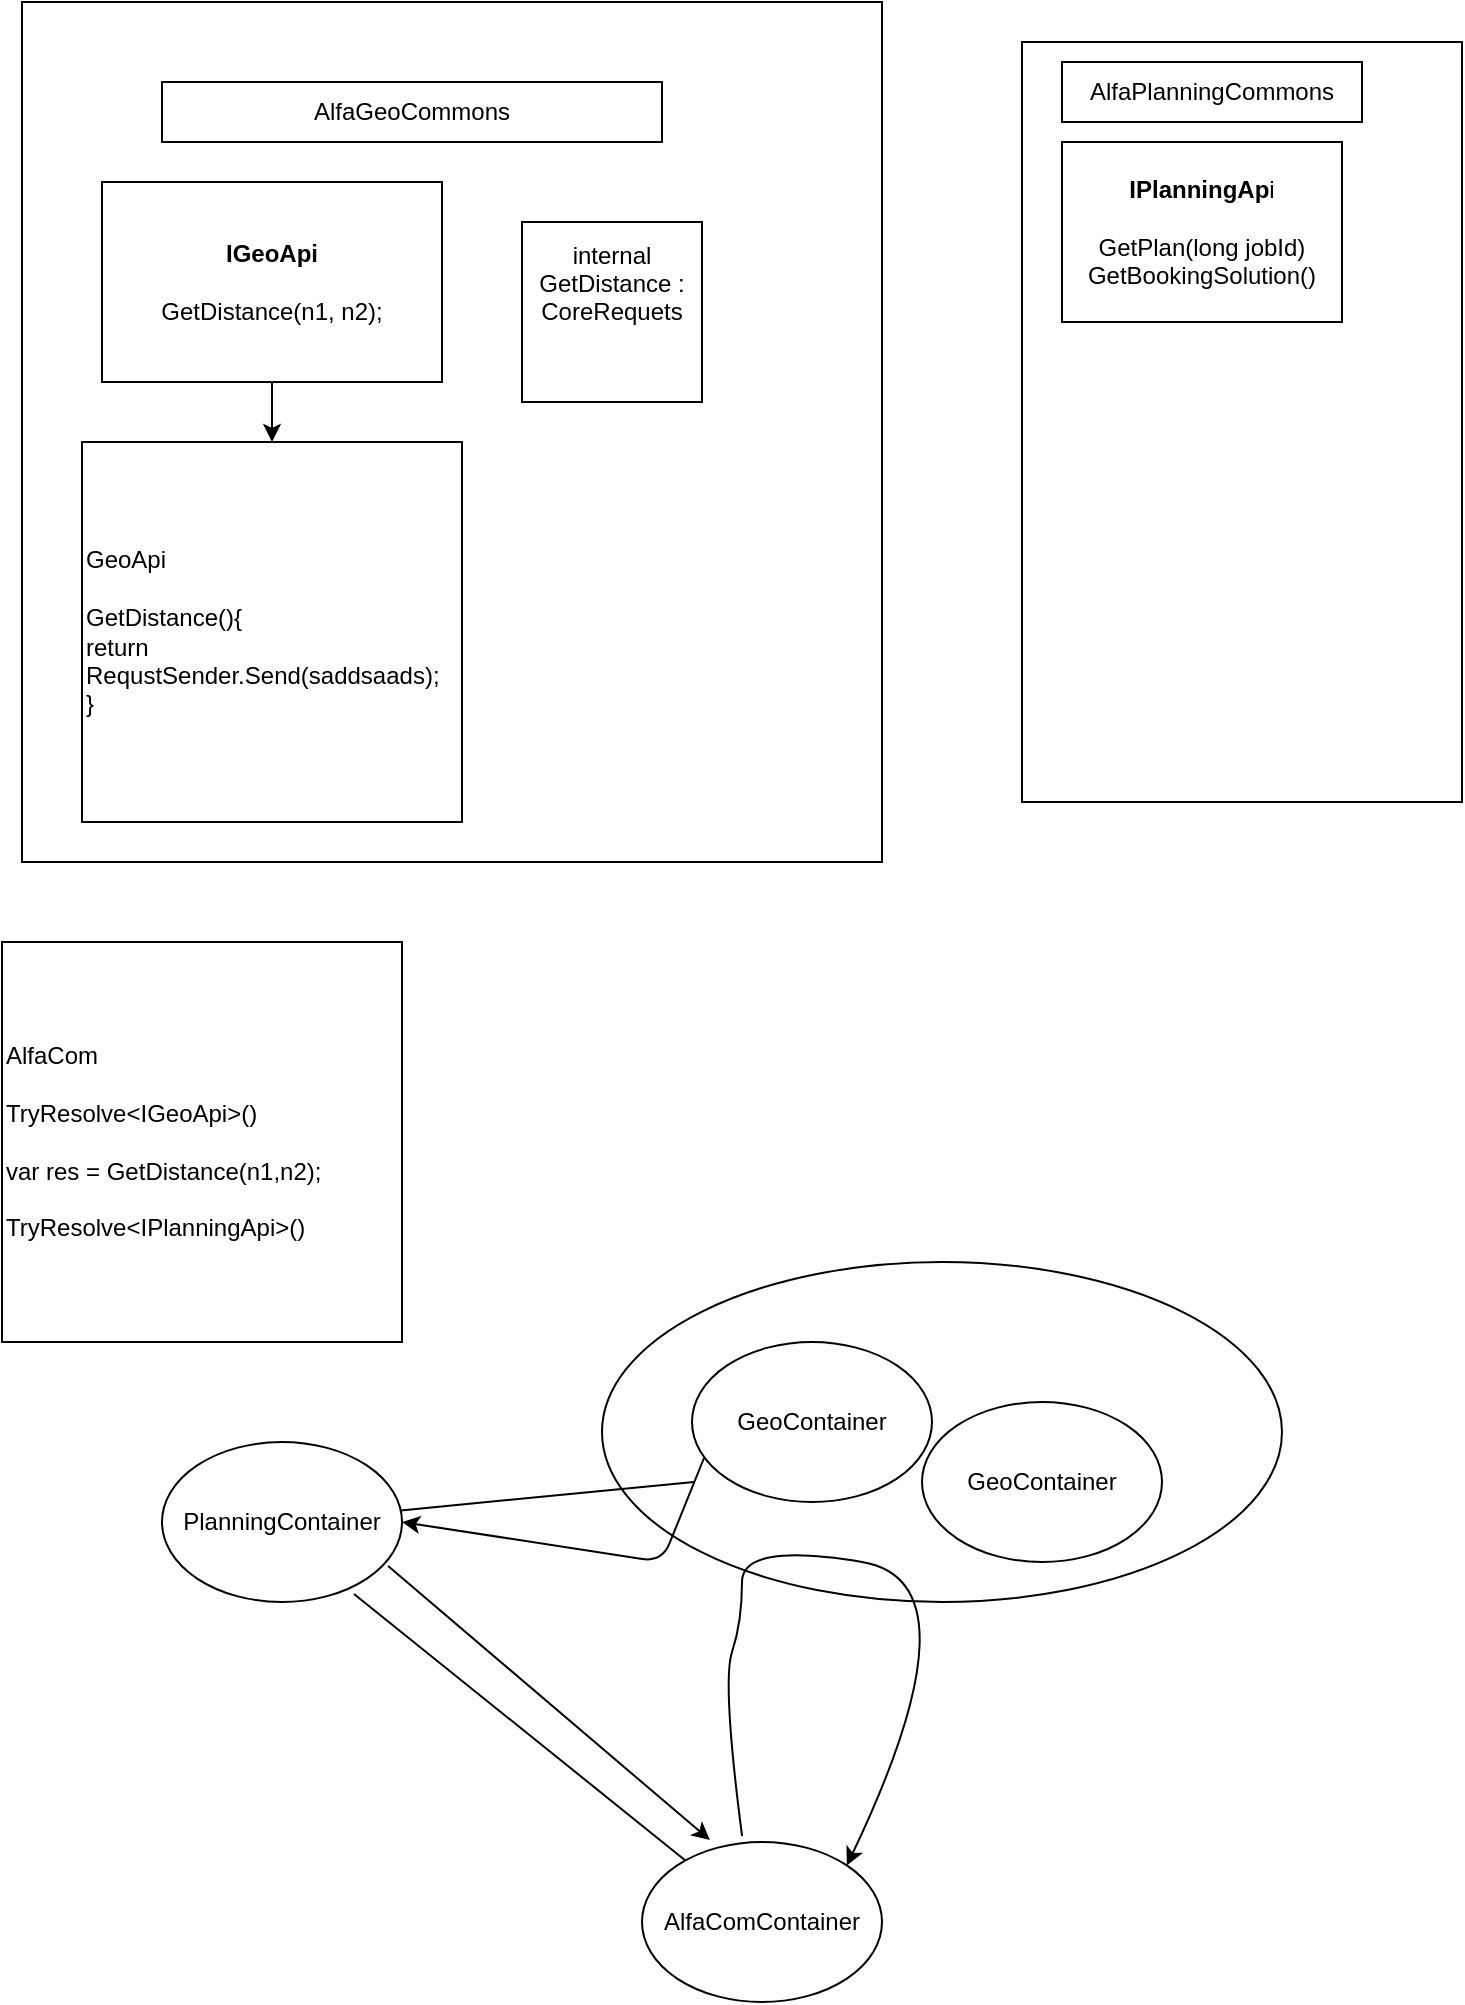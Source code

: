 <mxfile version="13.8.0" type="github">
  <diagram id="N5VnBSdMHWff927y7lot" name="Page-1">
    <mxGraphModel dx="1422" dy="762" grid="1" gridSize="10" guides="1" tooltips="1" connect="1" arrows="1" fold="1" page="1" pageScale="1" pageWidth="850" pageHeight="1100" math="0" shadow="0">
      <root>
        <mxCell id="0" />
        <mxCell id="1" parent="0" />
        <mxCell id="Hx6A5ebDQ5hfNwpZi7ak-25" value="" style="ellipse;whiteSpace=wrap;html=1;" vertex="1" parent="1">
          <mxGeometry x="320" y="670" width="340" height="170" as="geometry" />
        </mxCell>
        <mxCell id="Hx6A5ebDQ5hfNwpZi7ak-9" value="" style="rounded=0;whiteSpace=wrap;html=1;" vertex="1" parent="1">
          <mxGeometry x="530" y="60" width="220" height="380" as="geometry" />
        </mxCell>
        <mxCell id="Hx6A5ebDQ5hfNwpZi7ak-1" value="&lt;b&gt;IPlanningAp&lt;/b&gt;i&lt;br&gt;&lt;br&gt;GetPlan(long jobId)&lt;br&gt;GetBookingSolution()" style="rounded=0;whiteSpace=wrap;html=1;" vertex="1" parent="1">
          <mxGeometry x="550" y="110" width="140" height="90" as="geometry" />
        </mxCell>
        <mxCell id="Hx6A5ebDQ5hfNwpZi7ak-6" value="AlfaCom&lt;br&gt;&lt;br&gt;TryResolve&amp;lt;IGeoApi&amp;gt;()&lt;br&gt;&lt;br&gt;var res = GetDistance(n1,n2);&lt;br&gt;&lt;br&gt;TryResolve&amp;lt;IPlanningApi&amp;gt;()" style="whiteSpace=wrap;html=1;aspect=fixed;align=left;" vertex="1" parent="1">
          <mxGeometry x="20" y="510" width="200" height="200" as="geometry" />
        </mxCell>
        <mxCell id="Hx6A5ebDQ5hfNwpZi7ak-10" value="AlfaPlanningCommons" style="rounded=0;whiteSpace=wrap;html=1;" vertex="1" parent="1">
          <mxGeometry x="550" y="70" width="150" height="30" as="geometry" />
        </mxCell>
        <mxCell id="Hx6A5ebDQ5hfNwpZi7ak-12" value="" style="group" vertex="1" connectable="0" parent="1">
          <mxGeometry x="30" y="40" width="430" height="430" as="geometry" />
        </mxCell>
        <mxCell id="Hx6A5ebDQ5hfNwpZi7ak-7" value="" style="rounded=0;whiteSpace=wrap;html=1;align=left;" vertex="1" parent="Hx6A5ebDQ5hfNwpZi7ak-12">
          <mxGeometry width="430" height="430" as="geometry" />
        </mxCell>
        <mxCell id="Hx6A5ebDQ5hfNwpZi7ak-2" value="&lt;b&gt;IGeoApi&lt;/b&gt;&lt;br&gt;&lt;br&gt;GetDistance(n1, n2);" style="rounded=0;whiteSpace=wrap;html=1;" vertex="1" parent="Hx6A5ebDQ5hfNwpZi7ak-12">
          <mxGeometry x="40" y="90" width="170" height="100" as="geometry" />
        </mxCell>
        <mxCell id="Hx6A5ebDQ5hfNwpZi7ak-3" value="GeoApi&lt;br&gt;&lt;br&gt;GetDistance(){&lt;br&gt;return RequstSender.Send(saddsaads);&lt;br&gt;&lt;div&gt;&lt;span&gt;}&lt;/span&gt;&lt;/div&gt;" style="whiteSpace=wrap;html=1;aspect=fixed;align=left;" vertex="1" parent="Hx6A5ebDQ5hfNwpZi7ak-12">
          <mxGeometry x="30" y="220" width="190" height="190" as="geometry" />
        </mxCell>
        <mxCell id="Hx6A5ebDQ5hfNwpZi7ak-5" style="edgeStyle=orthogonalEdgeStyle;rounded=0;orthogonalLoop=1;jettySize=auto;html=1;exitX=0.5;exitY=1;exitDx=0;exitDy=0;entryX=0.5;entryY=0;entryDx=0;entryDy=0;" edge="1" parent="Hx6A5ebDQ5hfNwpZi7ak-12" source="Hx6A5ebDQ5hfNwpZi7ak-2" target="Hx6A5ebDQ5hfNwpZi7ak-3">
          <mxGeometry relative="1" as="geometry" />
        </mxCell>
        <mxCell id="Hx6A5ebDQ5hfNwpZi7ak-8" value="AlfaGeoCommons" style="rounded=0;whiteSpace=wrap;html=1;" vertex="1" parent="Hx6A5ebDQ5hfNwpZi7ak-12">
          <mxGeometry x="70" y="40" width="250" height="30" as="geometry" />
        </mxCell>
        <mxCell id="Hx6A5ebDQ5hfNwpZi7ak-11" value="internal GetDistance : CoreRequets&lt;br&gt;&lt;br&gt;&lt;br&gt;" style="whiteSpace=wrap;html=1;aspect=fixed;" vertex="1" parent="Hx6A5ebDQ5hfNwpZi7ak-12">
          <mxGeometry x="250" y="110" width="90" height="90" as="geometry" />
        </mxCell>
        <mxCell id="Hx6A5ebDQ5hfNwpZi7ak-13" value="PlanningContainer" style="ellipse;whiteSpace=wrap;html=1;" vertex="1" parent="1">
          <mxGeometry x="100" y="760" width="120" height="80" as="geometry" />
        </mxCell>
        <mxCell id="Hx6A5ebDQ5hfNwpZi7ak-14" value="GeoContainer" style="ellipse;whiteSpace=wrap;html=1;" vertex="1" parent="1">
          <mxGeometry x="365" y="710" width="120" height="80" as="geometry" />
        </mxCell>
        <mxCell id="Hx6A5ebDQ5hfNwpZi7ak-15" value="AlfaComContainer" style="ellipse;whiteSpace=wrap;html=1;" vertex="1" parent="1">
          <mxGeometry x="340" y="960" width="120" height="80" as="geometry" />
        </mxCell>
        <mxCell id="Hx6A5ebDQ5hfNwpZi7ak-16" value="" style="curved=1;endArrow=classic;html=1;exitX=0.417;exitY=-0.037;exitDx=0;exitDy=0;exitPerimeter=0;entryX=1;entryY=0;entryDx=0;entryDy=0;" edge="1" parent="1" source="Hx6A5ebDQ5hfNwpZi7ak-15" target="Hx6A5ebDQ5hfNwpZi7ak-15">
          <mxGeometry width="50" height="50" relative="1" as="geometry">
            <mxPoint x="400" y="810" as="sourcePoint" />
            <mxPoint x="450" y="760" as="targetPoint" />
            <Array as="points">
              <mxPoint x="380" y="880" />
              <mxPoint x="390" y="850" />
              <mxPoint x="390" y="810" />
              <mxPoint x="510" y="830" />
            </Array>
          </mxGeometry>
        </mxCell>
        <mxCell id="Hx6A5ebDQ5hfNwpZi7ak-18" value="" style="endArrow=classic;html=1;entryX=0.283;entryY=-0.012;entryDx=0;entryDy=0;entryPerimeter=0;exitX=0.942;exitY=0.775;exitDx=0;exitDy=0;exitPerimeter=0;" edge="1" parent="1" source="Hx6A5ebDQ5hfNwpZi7ak-13" target="Hx6A5ebDQ5hfNwpZi7ak-15">
          <mxGeometry width="50" height="50" relative="1" as="geometry">
            <mxPoint x="270" y="880" as="sourcePoint" />
            <mxPoint x="320" y="830" as="targetPoint" />
          </mxGeometry>
        </mxCell>
        <mxCell id="Hx6A5ebDQ5hfNwpZi7ak-21" value="" style="endArrow=none;html=1;" edge="1" parent="1" source="Hx6A5ebDQ5hfNwpZi7ak-13">
          <mxGeometry width="50" height="50" relative="1" as="geometry">
            <mxPoint x="400" y="810" as="sourcePoint" />
            <mxPoint x="366" y="780" as="targetPoint" />
            <Array as="points">
              <mxPoint x="366" y="780" />
            </Array>
          </mxGeometry>
        </mxCell>
        <mxCell id="Hx6A5ebDQ5hfNwpZi7ak-22" value="" style="endArrow=none;html=1;entryX=0.8;entryY=0.95;entryDx=0;entryDy=0;entryPerimeter=0;" edge="1" parent="1" source="Hx6A5ebDQ5hfNwpZi7ak-15" target="Hx6A5ebDQ5hfNwpZi7ak-13">
          <mxGeometry width="50" height="50" relative="1" as="geometry">
            <mxPoint x="400" y="810" as="sourcePoint" />
            <mxPoint x="450" y="760" as="targetPoint" />
          </mxGeometry>
        </mxCell>
        <mxCell id="Hx6A5ebDQ5hfNwpZi7ak-23" value="" style="endArrow=classic;html=1;entryX=1;entryY=0.5;entryDx=0;entryDy=0;exitX=0.05;exitY=0.725;exitDx=0;exitDy=0;exitPerimeter=0;" edge="1" parent="1" source="Hx6A5ebDQ5hfNwpZi7ak-14" target="Hx6A5ebDQ5hfNwpZi7ak-13">
          <mxGeometry width="50" height="50" relative="1" as="geometry">
            <mxPoint x="400" y="910" as="sourcePoint" />
            <mxPoint x="450" y="860" as="targetPoint" />
            <Array as="points">
              <mxPoint x="350" y="820" />
            </Array>
          </mxGeometry>
        </mxCell>
        <mxCell id="Hx6A5ebDQ5hfNwpZi7ak-24" value="GeoContainer" style="ellipse;whiteSpace=wrap;html=1;" vertex="1" parent="1">
          <mxGeometry x="480" y="740" width="120" height="80" as="geometry" />
        </mxCell>
      </root>
    </mxGraphModel>
  </diagram>
</mxfile>

